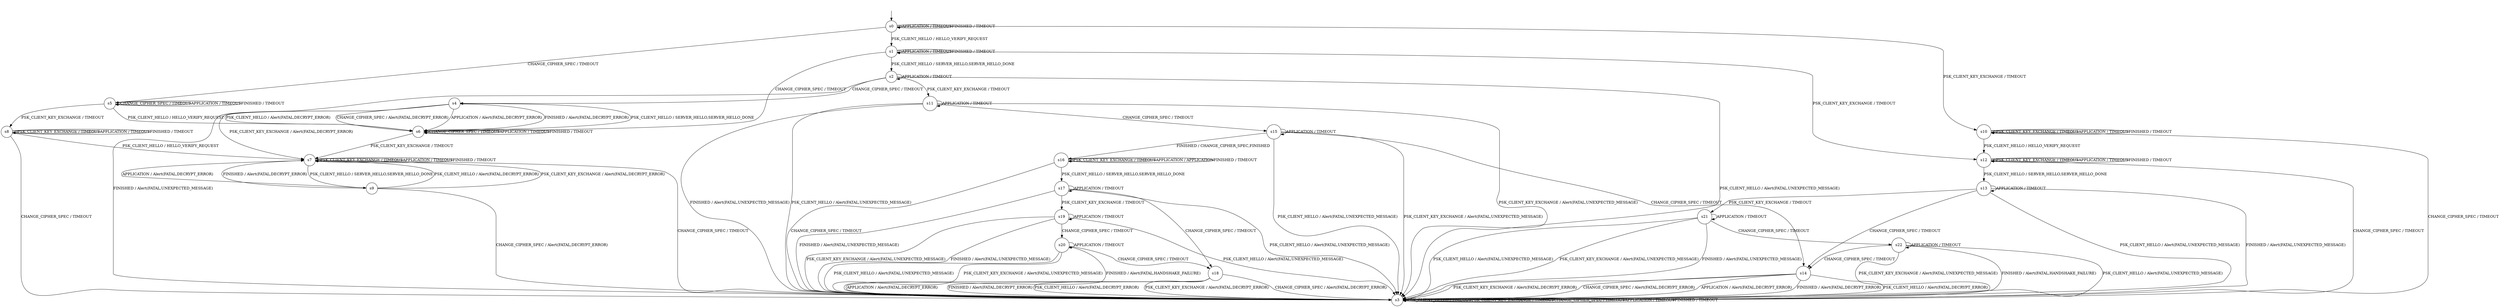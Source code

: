 digraph g {
__start0 [label="" shape="none"];

	s0 [shape="circle" label="s0"];
	s1 [shape="circle" label="s1"];
	s2 [shape="circle" label="s2"];
	s3 [shape="circle" label="s3"];
	s4 [shape="circle" label="s4"];
	s5 [shape="circle" label="s5"];
	s6 [shape="circle" label="s6"];
	s7 [shape="circle" label="s7"];
	s8 [shape="circle" label="s8"];
	s9 [shape="circle" label="s9"];
	s10 [shape="circle" label="s10"];
	s11 [shape="circle" label="s11"];
	s12 [shape="circle" label="s12"];
	s13 [shape="circle" label="s13"];
	s14 [shape="circle" label="s14"];
	s15 [shape="circle" label="s15"];
	s16 [shape="circle" label="s16"];
	s17 [shape="circle" label="s17"];
	s18 [shape="circle" label="s18"];
	s19 [shape="circle" label="s19"];
	s20 [shape="circle" label="s20"];
	s21 [shape="circle" label="s21"];
	s22 [shape="circle" label="s22"];
	s0 -> s1 [label="PSK_CLIENT_HELLO / HELLO_VERIFY_REQUEST"];
	s0 -> s10 [label="PSK_CLIENT_KEY_EXCHANGE / TIMEOUT"];
	s0 -> s5 [label="CHANGE_CIPHER_SPEC / TIMEOUT"];
	s0 -> s0 [label="APPLICATION / TIMEOUT"];
	s0 -> s0 [label="FINISHED / TIMEOUT"];
	s1 -> s2 [label="PSK_CLIENT_HELLO / SERVER_HELLO,SERVER_HELLO_DONE"];
	s1 -> s12 [label="PSK_CLIENT_KEY_EXCHANGE / TIMEOUT"];
	s1 -> s6 [label="CHANGE_CIPHER_SPEC / TIMEOUT"];
	s1 -> s1 [label="APPLICATION / TIMEOUT"];
	s1 -> s1 [label="FINISHED / TIMEOUT"];
	s2 -> s3 [label="PSK_CLIENT_HELLO / Alert(FATAL,UNEXPECTED_MESSAGE)"];
	s2 -> s11 [label="PSK_CLIENT_KEY_EXCHANGE / TIMEOUT"];
	s2 -> s4 [label="CHANGE_CIPHER_SPEC / TIMEOUT"];
	s2 -> s2 [label="APPLICATION / TIMEOUT"];
	s2 -> s3 [label="FINISHED / Alert(FATAL,UNEXPECTED_MESSAGE)"];
	s3 -> s3 [label="PSK_CLIENT_HELLO / TIMEOUT"];
	s3 -> s3 [label="PSK_CLIENT_KEY_EXCHANGE / TIMEOUT"];
	s3 -> s3 [label="CHANGE_CIPHER_SPEC / TIMEOUT"];
	s3 -> s3 [label="APPLICATION / TIMEOUT"];
	s3 -> s3 [label="FINISHED / TIMEOUT"];
	s4 -> s6 [label="PSK_CLIENT_HELLO / Alert(FATAL,DECRYPT_ERROR)"];
	s4 -> s7 [label="PSK_CLIENT_KEY_EXCHANGE / Alert(FATAL,DECRYPT_ERROR)"];
	s4 -> s6 [label="CHANGE_CIPHER_SPEC / Alert(FATAL,DECRYPT_ERROR)"];
	s4 -> s6 [label="APPLICATION / Alert(FATAL,DECRYPT_ERROR)"];
	s4 -> s6 [label="FINISHED / Alert(FATAL,DECRYPT_ERROR)"];
	s5 -> s6 [label="PSK_CLIENT_HELLO / HELLO_VERIFY_REQUEST"];
	s5 -> s8 [label="PSK_CLIENT_KEY_EXCHANGE / TIMEOUT"];
	s5 -> s5 [label="CHANGE_CIPHER_SPEC / TIMEOUT"];
	s5 -> s5 [label="APPLICATION / TIMEOUT"];
	s5 -> s5 [label="FINISHED / TIMEOUT"];
	s6 -> s4 [label="PSK_CLIENT_HELLO / SERVER_HELLO,SERVER_HELLO_DONE"];
	s6 -> s7 [label="PSK_CLIENT_KEY_EXCHANGE / TIMEOUT"];
	s6 -> s6 [label="CHANGE_CIPHER_SPEC / TIMEOUT"];
	s6 -> s6 [label="APPLICATION / TIMEOUT"];
	s6 -> s6 [label="FINISHED / TIMEOUT"];
	s7 -> s9 [label="PSK_CLIENT_HELLO / SERVER_HELLO,SERVER_HELLO_DONE"];
	s7 -> s7 [label="PSK_CLIENT_KEY_EXCHANGE / TIMEOUT"];
	s7 -> s3 [label="CHANGE_CIPHER_SPEC / TIMEOUT"];
	s7 -> s7 [label="APPLICATION / TIMEOUT"];
	s7 -> s7 [label="FINISHED / TIMEOUT"];
	s8 -> s7 [label="PSK_CLIENT_HELLO / HELLO_VERIFY_REQUEST"];
	s8 -> s8 [label="PSK_CLIENT_KEY_EXCHANGE / TIMEOUT"];
	s8 -> s3 [label="CHANGE_CIPHER_SPEC / TIMEOUT"];
	s8 -> s8 [label="APPLICATION / TIMEOUT"];
	s8 -> s8 [label="FINISHED / TIMEOUT"];
	s9 -> s7 [label="PSK_CLIENT_HELLO / Alert(FATAL,DECRYPT_ERROR)"];
	s9 -> s7 [label="PSK_CLIENT_KEY_EXCHANGE / Alert(FATAL,DECRYPT_ERROR)"];
	s9 -> s3 [label="CHANGE_CIPHER_SPEC / Alert(FATAL,DECRYPT_ERROR)"];
	s9 -> s7 [label="APPLICATION / Alert(FATAL,DECRYPT_ERROR)"];
	s9 -> s7 [label="FINISHED / Alert(FATAL,DECRYPT_ERROR)"];
	s10 -> s12 [label="PSK_CLIENT_HELLO / HELLO_VERIFY_REQUEST"];
	s10 -> s10 [label="PSK_CLIENT_KEY_EXCHANGE / TIMEOUT"];
	s10 -> s3 [label="CHANGE_CIPHER_SPEC / TIMEOUT"];
	s10 -> s10 [label="APPLICATION / TIMEOUT"];
	s10 -> s10 [label="FINISHED / TIMEOUT"];
	s11 -> s3 [label="PSK_CLIENT_HELLO / Alert(FATAL,UNEXPECTED_MESSAGE)"];
	s11 -> s3 [label="PSK_CLIENT_KEY_EXCHANGE / Alert(FATAL,UNEXPECTED_MESSAGE)"];
	s11 -> s15 [label="CHANGE_CIPHER_SPEC / TIMEOUT"];
	s11 -> s11 [label="APPLICATION / TIMEOUT"];
	s11 -> s3 [label="FINISHED / Alert(FATAL,UNEXPECTED_MESSAGE)"];
	s12 -> s13 [label="PSK_CLIENT_HELLO / SERVER_HELLO,SERVER_HELLO_DONE"];
	s12 -> s12 [label="PSK_CLIENT_KEY_EXCHANGE / TIMEOUT"];
	s12 -> s3 [label="CHANGE_CIPHER_SPEC / TIMEOUT"];
	s12 -> s12 [label="APPLICATION / TIMEOUT"];
	s12 -> s12 [label="FINISHED / TIMEOUT"];
	s13 -> s3 [label="PSK_CLIENT_HELLO / Alert(FATAL,UNEXPECTED_MESSAGE)"];
	s13 -> s21 [label="PSK_CLIENT_KEY_EXCHANGE / TIMEOUT"];
	s13 -> s14 [label="CHANGE_CIPHER_SPEC / TIMEOUT"];
	s13 -> s13 [label="APPLICATION / TIMEOUT"];
	s13 -> s3 [label="FINISHED / Alert(FATAL,UNEXPECTED_MESSAGE)"];
	s14 -> s3 [label="PSK_CLIENT_HELLO / Alert(FATAL,DECRYPT_ERROR)"];
	s14 -> s3 [label="PSK_CLIENT_KEY_EXCHANGE / Alert(FATAL,DECRYPT_ERROR)"];
	s14 -> s3 [label="CHANGE_CIPHER_SPEC / Alert(FATAL,DECRYPT_ERROR)"];
	s14 -> s3 [label="APPLICATION / Alert(FATAL,DECRYPT_ERROR)"];
	s14 -> s3 [label="FINISHED / Alert(FATAL,DECRYPT_ERROR)"];
	s15 -> s3 [label="PSK_CLIENT_HELLO / Alert(FATAL,UNEXPECTED_MESSAGE)"];
	s15 -> s3 [label="PSK_CLIENT_KEY_EXCHANGE / Alert(FATAL,UNEXPECTED_MESSAGE)"];
	s15 -> s14 [label="CHANGE_CIPHER_SPEC / TIMEOUT"];
	s15 -> s15 [label="APPLICATION / TIMEOUT"];
	s15 -> s16 [label="FINISHED / CHANGE_CIPHER_SPEC,FINISHED"];
	s16 -> s17 [label="PSK_CLIENT_HELLO / SERVER_HELLO,SERVER_HELLO_DONE"];
	s16 -> s16 [label="PSK_CLIENT_KEY_EXCHANGE / TIMEOUT"];
	s16 -> s3 [label="CHANGE_CIPHER_SPEC / TIMEOUT"];
	s16 -> s16 [label="APPLICATION / APPLICATION"];
	s16 -> s16 [label="FINISHED / TIMEOUT"];
	s17 -> s3 [label="PSK_CLIENT_HELLO / Alert(FATAL,UNEXPECTED_MESSAGE)"];
	s17 -> s19 [label="PSK_CLIENT_KEY_EXCHANGE / TIMEOUT"];
	s17 -> s18 [label="CHANGE_CIPHER_SPEC / TIMEOUT"];
	s17 -> s17 [label="APPLICATION / TIMEOUT"];
	s17 -> s3 [label="FINISHED / Alert(FATAL,UNEXPECTED_MESSAGE)"];
	s18 -> s3 [label="PSK_CLIENT_HELLO / Alert(FATAL,DECRYPT_ERROR)"];
	s18 -> s3 [label="PSK_CLIENT_KEY_EXCHANGE / Alert(FATAL,DECRYPT_ERROR)"];
	s18 -> s3 [label="CHANGE_CIPHER_SPEC / Alert(FATAL,DECRYPT_ERROR)"];
	s18 -> s3 [label="APPLICATION / Alert(FATAL,DECRYPT_ERROR)"];
	s18 -> s3 [label="FINISHED / Alert(FATAL,DECRYPT_ERROR)"];
	s19 -> s3 [label="PSK_CLIENT_HELLO / Alert(FATAL,UNEXPECTED_MESSAGE)"];
	s19 -> s3 [label="PSK_CLIENT_KEY_EXCHANGE / Alert(FATAL,UNEXPECTED_MESSAGE)"];
	s19 -> s20 [label="CHANGE_CIPHER_SPEC / TIMEOUT"];
	s19 -> s19 [label="APPLICATION / TIMEOUT"];
	s19 -> s3 [label="FINISHED / Alert(FATAL,UNEXPECTED_MESSAGE)"];
	s20 -> s3 [label="PSK_CLIENT_HELLO / Alert(FATAL,UNEXPECTED_MESSAGE)"];
	s20 -> s3 [label="PSK_CLIENT_KEY_EXCHANGE / Alert(FATAL,UNEXPECTED_MESSAGE)"];
	s20 -> s18 [label="CHANGE_CIPHER_SPEC / TIMEOUT"];
	s20 -> s20 [label="APPLICATION / TIMEOUT"];
	s20 -> s3 [label="FINISHED / Alert(FATAL,HANDSHAKE_FAILURE)"];
	s21 -> s3 [label="PSK_CLIENT_HELLO / Alert(FATAL,UNEXPECTED_MESSAGE)"];
	s21 -> s3 [label="PSK_CLIENT_KEY_EXCHANGE / Alert(FATAL,UNEXPECTED_MESSAGE)"];
	s21 -> s22 [label="CHANGE_CIPHER_SPEC / TIMEOUT"];
	s21 -> s21 [label="APPLICATION / TIMEOUT"];
	s21 -> s3 [label="FINISHED / Alert(FATAL,UNEXPECTED_MESSAGE)"];
	s22 -> s3 [label="PSK_CLIENT_HELLO / Alert(FATAL,UNEXPECTED_MESSAGE)"];
	s22 -> s3 [label="PSK_CLIENT_KEY_EXCHANGE / Alert(FATAL,UNEXPECTED_MESSAGE)"];
	s22 -> s14 [label="CHANGE_CIPHER_SPEC / TIMEOUT"];
	s22 -> s22 [label="APPLICATION / TIMEOUT"];
	s22 -> s3 [label="FINISHED / Alert(FATAL,HANDSHAKE_FAILURE)"];

__start0 -> s0;
}
